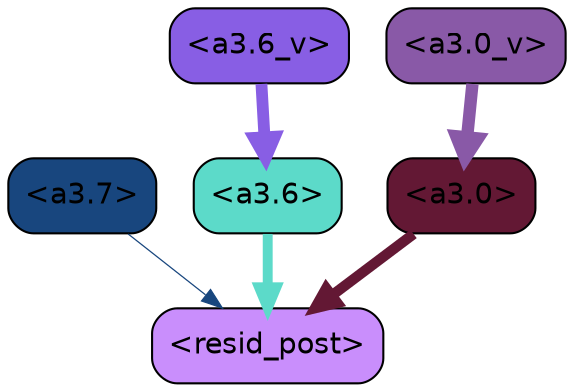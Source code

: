 strict digraph "" {
	graph [bgcolor=transparent,
		layout=dot,
		overlap=false,
		splines=true
	];
	"<a3.7>"	[color=black,
		fillcolor="#18467e",
		fontname=Helvetica,
		shape=box,
		style="filled, rounded"];
	"<resid_post>"	[color=black,
		fillcolor="#c98efc",
		fontname=Helvetica,
		shape=box,
		style="filled, rounded"];
	"<a3.7>" -> "<resid_post>"	[color="#18467e",
		penwidth=0.6];
	"<a3.6>"	[color=black,
		fillcolor="#5cdac9",
		fontname=Helvetica,
		shape=box,
		style="filled, rounded"];
	"<a3.6>" -> "<resid_post>"	[color="#5cdac9",
		penwidth=4.748674273490906];
	"<a3.0>"	[color=black,
		fillcolor="#631834",
		fontname=Helvetica,
		shape=box,
		style="filled, rounded"];
	"<a3.0>" -> "<resid_post>"	[color="#631834",
		penwidth=5.004031300544739];
	"<a3.6_v>"	[color=black,
		fillcolor="#885ee4",
		fontname=Helvetica,
		shape=box,
		style="filled, rounded"];
	"<a3.6_v>" -> "<a3.6>"	[color="#885ee4",
		penwidth=5.669987380504608];
	"<a3.0_v>"	[color=black,
		fillcolor="#8959a7",
		fontname=Helvetica,
		shape=box,
		style="filled, rounded"];
	"<a3.0_v>" -> "<a3.0>"	[color="#8959a7",
		penwidth=5.9515902400016785];
}

